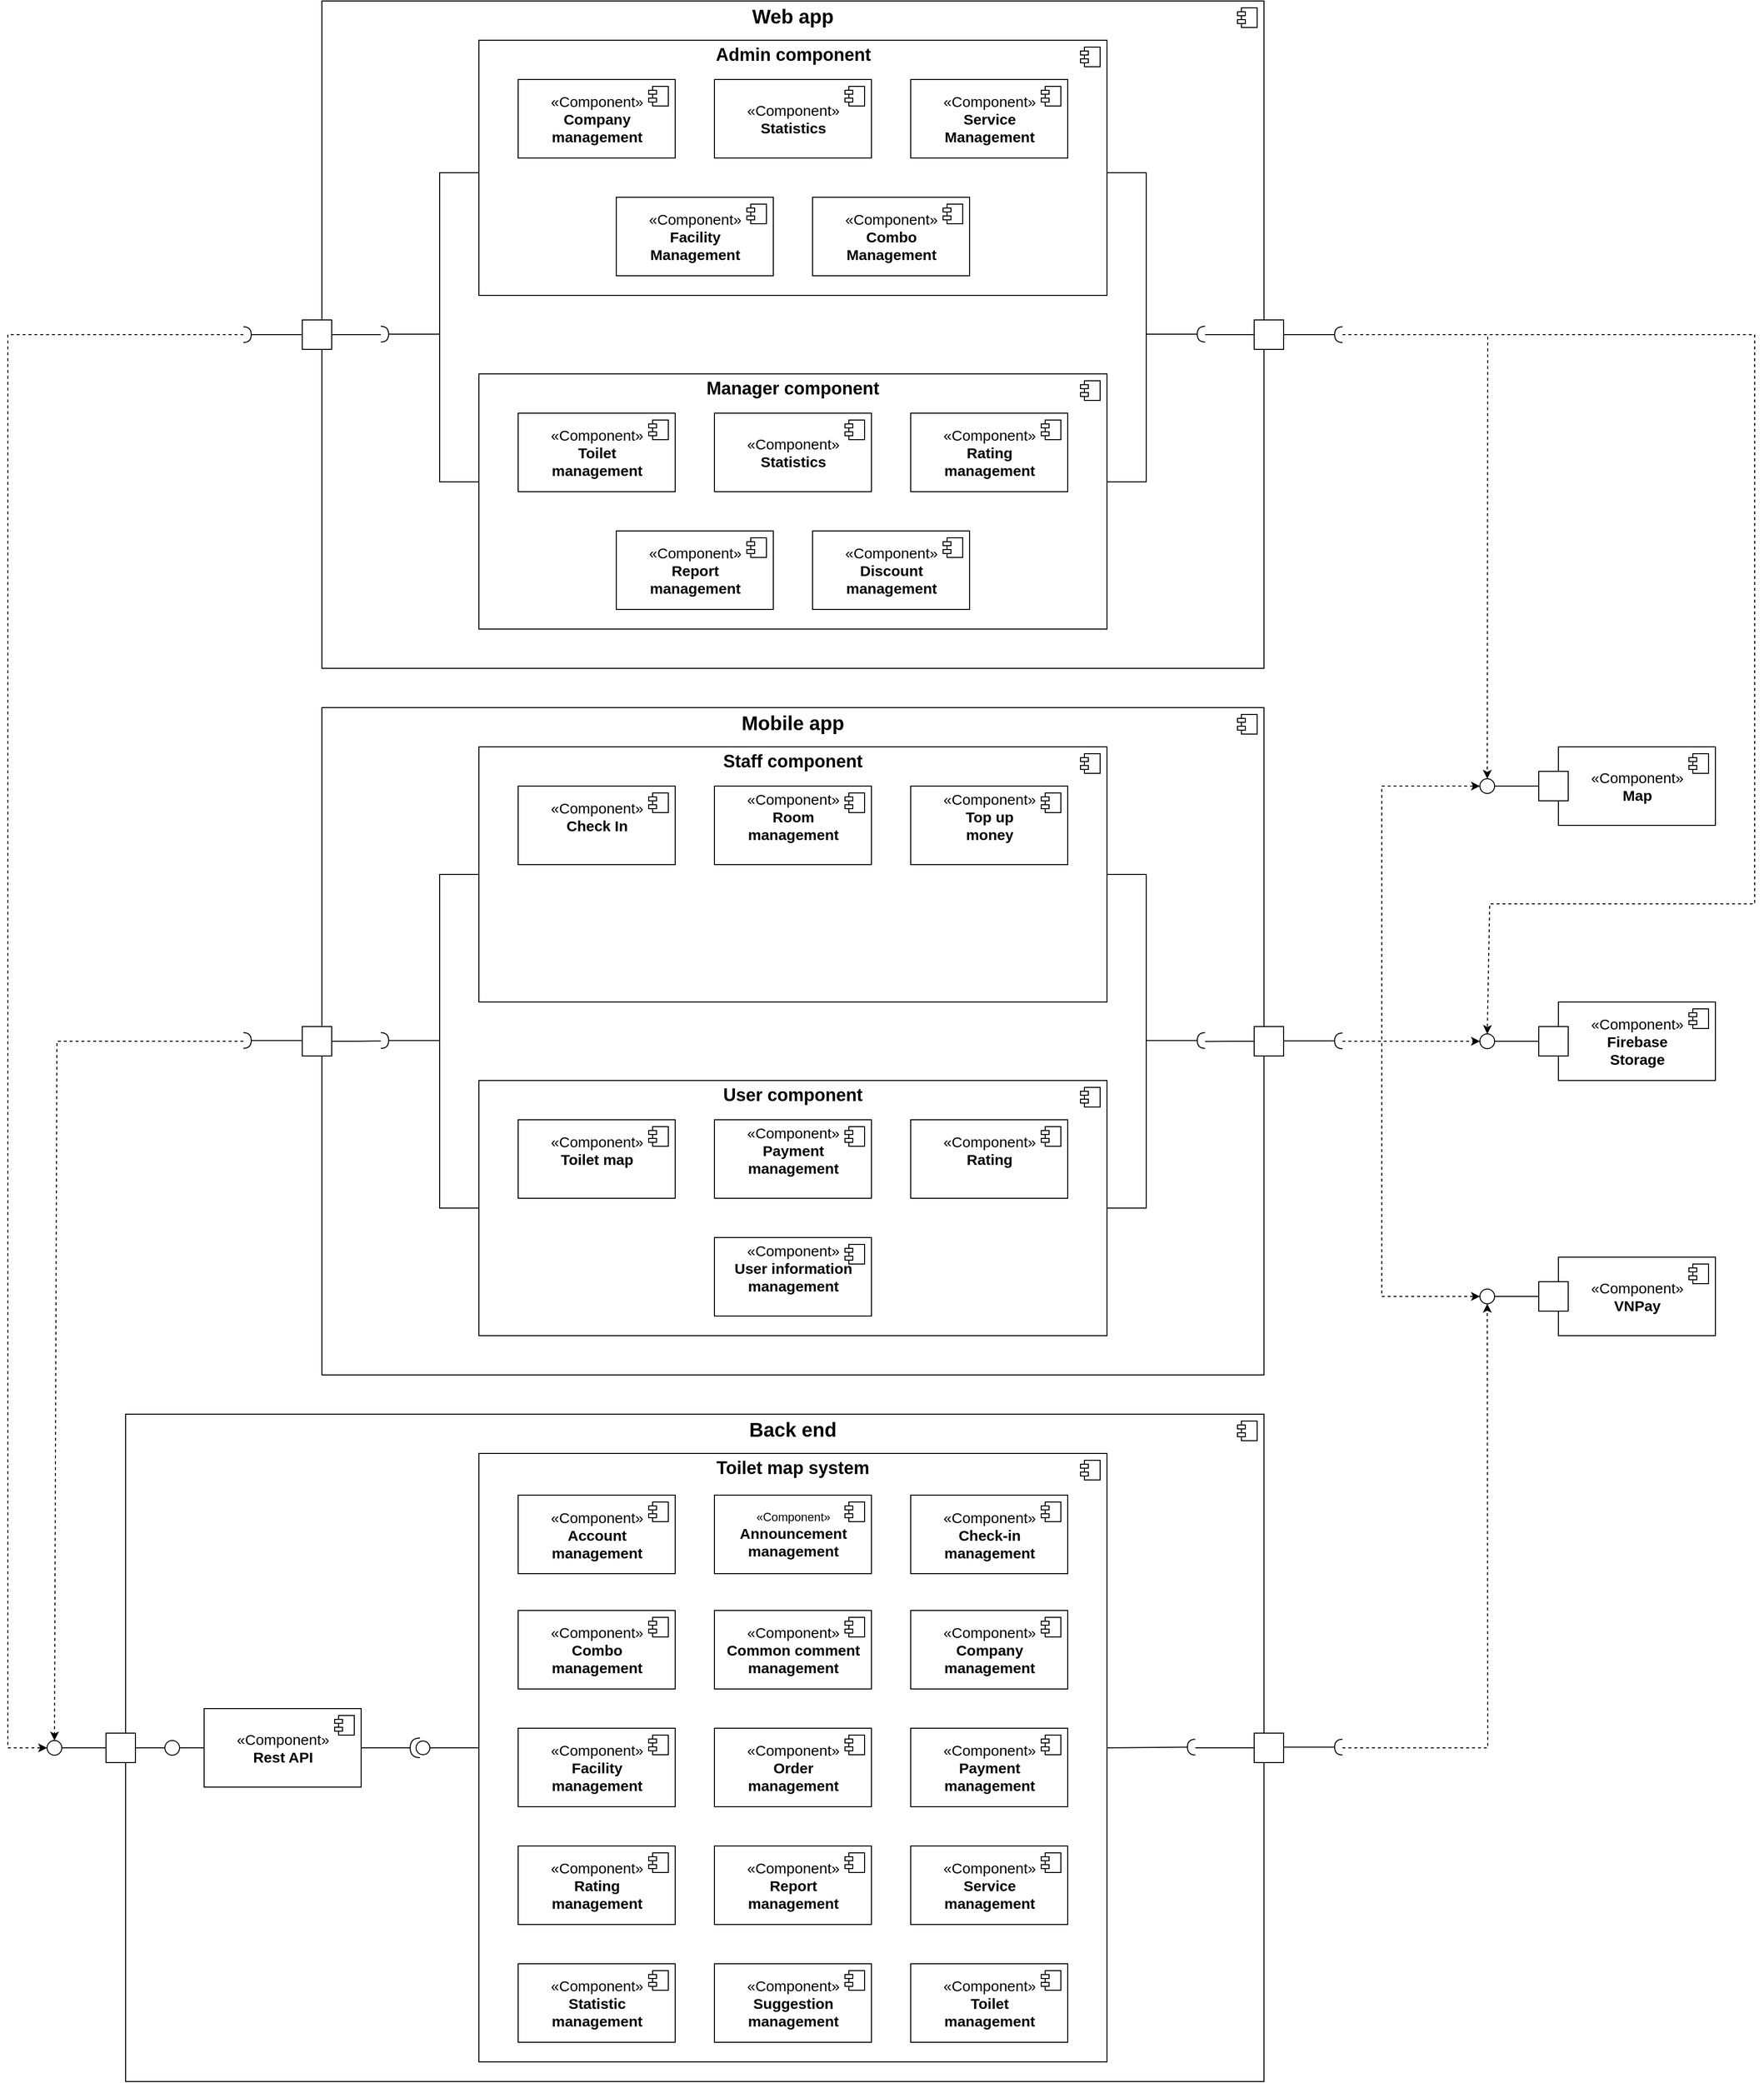 <mxfile version="21.6.5" type="device">
  <diagram id="AZjyxwG_kwplqca61gkB" name="Component Diagram">
    <mxGraphModel dx="3402" dy="2312" grid="1" gridSize="10" guides="1" tooltips="1" connect="1" arrows="1" fold="1" page="1" pageScale="1" pageWidth="850" pageHeight="1100" math="0" shadow="0">
      <root>
        <mxCell id="0" />
        <mxCell id="1" parent="0" />
        <mxCell id="CcTrdG-4JfGiADHypuNR-1" value="" style="html=1;dropTarget=0;" parent="1" vertex="1">
          <mxGeometry x="-80" y="-1040" width="960" height="680" as="geometry" />
        </mxCell>
        <mxCell id="CcTrdG-4JfGiADHypuNR-2" value="" style="shape=module;jettyWidth=8;jettyHeight=4;" parent="CcTrdG-4JfGiADHypuNR-1" vertex="1">
          <mxGeometry x="1" width="20" height="20" relative="1" as="geometry">
            <mxPoint x="-27" y="7" as="offset" />
          </mxGeometry>
        </mxCell>
        <mxCell id="CcTrdG-4JfGiADHypuNR-3" value="&lt;span style=&quot;font-size: 20px;&quot;&gt;&lt;b style=&quot;font-size: 20px;&quot;&gt;Web app&lt;/b&gt;&lt;/span&gt;" style="text;html=1;strokeColor=none;fillColor=none;align=center;verticalAlign=middle;whiteSpace=wrap;rounded=0;fontSize=20;" parent="1" vertex="1">
          <mxGeometry x="350" y="-1040" width="100" height="30" as="geometry" />
        </mxCell>
        <mxCell id="MBbmmlTJJBTb4nSS-Xg7-3" style="edgeStyle=orthogonalEdgeStyle;rounded=0;orthogonalLoop=1;jettySize=auto;html=1;exitX=0;exitY=0.5;exitDx=0;exitDy=0;entryX=0;entryY=0.5;entryDx=0;entryDy=0;fontSize=18;startArrow=none;startFill=0;endArrow=none;endFill=0;" parent="1" source="osCTKL5XU9UTzpctiuC5-1" target="T7z6zlo94xEOXS1qLrYT-13" edge="1">
          <mxGeometry relative="1" as="geometry">
            <Array as="points">
              <mxPoint x="40" y="-865" />
              <mxPoint x="40" y="-550" />
            </Array>
          </mxGeometry>
        </mxCell>
        <mxCell id="MBbmmlTJJBTb4nSS-Xg7-4" style="edgeStyle=orthogonalEdgeStyle;rounded=0;orthogonalLoop=1;jettySize=auto;html=1;exitX=1;exitY=0.5;exitDx=0;exitDy=0;entryX=1;entryY=0.5;entryDx=0;entryDy=0;fontSize=18;endArrow=none;endFill=0;" parent="1" source="osCTKL5XU9UTzpctiuC5-1" target="T7z6zlo94xEOXS1qLrYT-13" edge="1">
          <mxGeometry relative="1" as="geometry">
            <Array as="points">
              <mxPoint x="760" y="-865" />
              <mxPoint x="760" y="-550" />
            </Array>
          </mxGeometry>
        </mxCell>
        <mxCell id="osCTKL5XU9UTzpctiuC5-1" value="" style="html=1;dropTarget=0;" parent="1" vertex="1">
          <mxGeometry x="80" y="-1000" width="640" height="260" as="geometry" />
        </mxCell>
        <mxCell id="osCTKL5XU9UTzpctiuC5-2" value="" style="shape=module;jettyWidth=8;jettyHeight=4;" parent="osCTKL5XU9UTzpctiuC5-1" vertex="1">
          <mxGeometry x="1" width="20" height="20" relative="1" as="geometry">
            <mxPoint x="-27" y="7" as="offset" />
          </mxGeometry>
        </mxCell>
        <mxCell id="yjf06xJifqNmOCzezzA9-2" value="&lt;font style=&quot;font-size: 18px;&quot;&gt;Admin component&lt;/font&gt;" style="text;html=1;strokeColor=none;fillColor=none;align=center;verticalAlign=middle;whiteSpace=wrap;rounded=0;fontSize=18;fontStyle=1" parent="1" vertex="1">
          <mxGeometry x="312.5" y="-1000" width="175" height="30" as="geometry" />
        </mxCell>
        <mxCell id="T7z6zlo94xEOXS1qLrYT-1" value="&lt;font style=&quot;font-size: 15px;&quot;&gt;«Component»&lt;br&gt;&lt;b&gt;Company&lt;br&gt;management&lt;/b&gt;&lt;br&gt;&lt;/font&gt;" style="html=1;dropTarget=0;" parent="1" vertex="1">
          <mxGeometry x="120" y="-960" width="160" height="80" as="geometry" />
        </mxCell>
        <mxCell id="T7z6zlo94xEOXS1qLrYT-2" value="" style="shape=module;jettyWidth=8;jettyHeight=4;" parent="T7z6zlo94xEOXS1qLrYT-1" vertex="1">
          <mxGeometry x="1" width="20" height="20" relative="1" as="geometry">
            <mxPoint x="-27" y="7" as="offset" />
          </mxGeometry>
        </mxCell>
        <mxCell id="T7z6zlo94xEOXS1qLrYT-3" value="&lt;font style=&quot;font-size: 15px;&quot;&gt;«Component»&lt;br&gt;&lt;b&gt;Statistics&lt;/b&gt;&lt;/font&gt;" style="html=1;dropTarget=0;" parent="1" vertex="1">
          <mxGeometry x="320" y="-960" width="160" height="80" as="geometry" />
        </mxCell>
        <mxCell id="T7z6zlo94xEOXS1qLrYT-4" value="" style="shape=module;jettyWidth=8;jettyHeight=4;" parent="T7z6zlo94xEOXS1qLrYT-3" vertex="1">
          <mxGeometry x="1" width="20" height="20" relative="1" as="geometry">
            <mxPoint x="-27" y="7" as="offset" />
          </mxGeometry>
        </mxCell>
        <mxCell id="T7z6zlo94xEOXS1qLrYT-7" value="&lt;font style=&quot;font-size: 15px;&quot;&gt;«Component»&lt;br&gt;&lt;b&gt;Service&lt;br&gt;Management&lt;br&gt;&lt;/b&gt;&lt;/font&gt;" style="html=1;dropTarget=0;" parent="1" vertex="1">
          <mxGeometry x="520" y="-960" width="160" height="80" as="geometry" />
        </mxCell>
        <mxCell id="T7z6zlo94xEOXS1qLrYT-8" value="" style="shape=module;jettyWidth=8;jettyHeight=4;" parent="T7z6zlo94xEOXS1qLrYT-7" vertex="1">
          <mxGeometry x="1" width="20" height="20" relative="1" as="geometry">
            <mxPoint x="-27" y="7" as="offset" />
          </mxGeometry>
        </mxCell>
        <mxCell id="T7z6zlo94xEOXS1qLrYT-9" value="&lt;font style=&quot;font-size: 15px;&quot;&gt;«Component»&lt;br&gt;&lt;b&gt;Facility&lt;br&gt;Management&lt;/b&gt;&lt;br&gt;&lt;/font&gt;" style="html=1;dropTarget=0;" parent="1" vertex="1">
          <mxGeometry x="220" y="-840" width="160" height="80" as="geometry" />
        </mxCell>
        <mxCell id="T7z6zlo94xEOXS1qLrYT-10" value="" style="shape=module;jettyWidth=8;jettyHeight=4;" parent="T7z6zlo94xEOXS1qLrYT-9" vertex="1">
          <mxGeometry x="1" width="20" height="20" relative="1" as="geometry">
            <mxPoint x="-27" y="7" as="offset" />
          </mxGeometry>
        </mxCell>
        <mxCell id="T7z6zlo94xEOXS1qLrYT-11" value="&lt;font style=&quot;font-size: 15px;&quot;&gt;«Component»&lt;br&gt;&lt;b&gt;Combo&lt;br&gt;Management&lt;/b&gt;&lt;br&gt;&lt;/font&gt;" style="html=1;dropTarget=0;" parent="1" vertex="1">
          <mxGeometry x="420" y="-840" width="160" height="80" as="geometry" />
        </mxCell>
        <mxCell id="T7z6zlo94xEOXS1qLrYT-12" value="" style="shape=module;jettyWidth=8;jettyHeight=4;" parent="T7z6zlo94xEOXS1qLrYT-11" vertex="1">
          <mxGeometry x="1" width="20" height="20" relative="1" as="geometry">
            <mxPoint x="-27" y="7" as="offset" />
          </mxGeometry>
        </mxCell>
        <mxCell id="T7z6zlo94xEOXS1qLrYT-13" value="" style="html=1;dropTarget=0;" parent="1" vertex="1">
          <mxGeometry x="80" y="-660" width="640" height="260" as="geometry" />
        </mxCell>
        <mxCell id="T7z6zlo94xEOXS1qLrYT-14" value="" style="shape=module;jettyWidth=8;jettyHeight=4;" parent="T7z6zlo94xEOXS1qLrYT-13" vertex="1">
          <mxGeometry x="1" width="20" height="20" relative="1" as="geometry">
            <mxPoint x="-27" y="7" as="offset" />
          </mxGeometry>
        </mxCell>
        <mxCell id="T7z6zlo94xEOXS1qLrYT-15" value="&lt;font style=&quot;font-size: 18px;&quot;&gt;Manager component&lt;/font&gt;" style="text;html=1;strokeColor=none;fillColor=none;align=center;verticalAlign=middle;whiteSpace=wrap;rounded=0;fontSize=18;fontStyle=1" parent="1" vertex="1">
          <mxGeometry x="306.25" y="-660" width="187.5" height="30" as="geometry" />
        </mxCell>
        <mxCell id="T7z6zlo94xEOXS1qLrYT-16" value="&lt;font style=&quot;font-size: 15px;&quot;&gt;«Component»&lt;br&gt;&lt;b&gt;Toilet&lt;br&gt;management&lt;/b&gt;&lt;br&gt;&lt;/font&gt;" style="html=1;dropTarget=0;" parent="1" vertex="1">
          <mxGeometry x="120" y="-620" width="160" height="80" as="geometry" />
        </mxCell>
        <mxCell id="T7z6zlo94xEOXS1qLrYT-17" value="" style="shape=module;jettyWidth=8;jettyHeight=4;" parent="T7z6zlo94xEOXS1qLrYT-16" vertex="1">
          <mxGeometry x="1" width="20" height="20" relative="1" as="geometry">
            <mxPoint x="-27" y="7" as="offset" />
          </mxGeometry>
        </mxCell>
        <mxCell id="T7z6zlo94xEOXS1qLrYT-18" value="&lt;font style=&quot;font-size: 15px;&quot;&gt;«Component»&lt;br&gt;&lt;b&gt;Statistics&lt;/b&gt;&lt;/font&gt;" style="html=1;dropTarget=0;" parent="1" vertex="1">
          <mxGeometry x="320" y="-620" width="160" height="80" as="geometry" />
        </mxCell>
        <mxCell id="T7z6zlo94xEOXS1qLrYT-19" value="" style="shape=module;jettyWidth=8;jettyHeight=4;" parent="T7z6zlo94xEOXS1qLrYT-18" vertex="1">
          <mxGeometry x="1" width="20" height="20" relative="1" as="geometry">
            <mxPoint x="-27" y="7" as="offset" />
          </mxGeometry>
        </mxCell>
        <mxCell id="QUqnZ7TSuKbVGOo-wC2X-1" value="&lt;font style=&quot;font-size: 15px;&quot;&gt;«Component»&lt;br&gt;&lt;b&gt;Rating&lt;br&gt;management&lt;/b&gt;&lt;br&gt;&lt;/font&gt;" style="html=1;dropTarget=0;" parent="1" vertex="1">
          <mxGeometry x="520" y="-620" width="160" height="80" as="geometry" />
        </mxCell>
        <mxCell id="QUqnZ7TSuKbVGOo-wC2X-2" value="" style="shape=module;jettyWidth=8;jettyHeight=4;" parent="QUqnZ7TSuKbVGOo-wC2X-1" vertex="1">
          <mxGeometry x="1" width="20" height="20" relative="1" as="geometry">
            <mxPoint x="-27" y="7" as="offset" />
          </mxGeometry>
        </mxCell>
        <mxCell id="QUqnZ7TSuKbVGOo-wC2X-3" value="&lt;font style=&quot;font-size: 15px;&quot;&gt;«Component»&lt;br&gt;&lt;b&gt;Report&lt;br&gt;management&lt;/b&gt;&lt;br&gt;&lt;/font&gt;" style="html=1;dropTarget=0;" parent="1" vertex="1">
          <mxGeometry x="220" y="-500" width="160" height="80" as="geometry" />
        </mxCell>
        <mxCell id="QUqnZ7TSuKbVGOo-wC2X-4" value="" style="shape=module;jettyWidth=8;jettyHeight=4;" parent="QUqnZ7TSuKbVGOo-wC2X-3" vertex="1">
          <mxGeometry x="1" width="20" height="20" relative="1" as="geometry">
            <mxPoint x="-27" y="7" as="offset" />
          </mxGeometry>
        </mxCell>
        <mxCell id="QUqnZ7TSuKbVGOo-wC2X-5" value="&lt;font style=&quot;font-size: 15px;&quot;&gt;«Component»&lt;br&gt;&lt;b&gt;Discount&lt;br&gt;management&lt;/b&gt;&lt;br&gt;&lt;/font&gt;" style="html=1;dropTarget=0;" parent="1" vertex="1">
          <mxGeometry x="420" y="-500" width="160" height="80" as="geometry" />
        </mxCell>
        <mxCell id="QUqnZ7TSuKbVGOo-wC2X-6" value="" style="shape=module;jettyWidth=8;jettyHeight=4;" parent="QUqnZ7TSuKbVGOo-wC2X-5" vertex="1">
          <mxGeometry x="1" width="20" height="20" relative="1" as="geometry">
            <mxPoint x="-27" y="7" as="offset" />
          </mxGeometry>
        </mxCell>
        <mxCell id="MBbmmlTJJBTb4nSS-Xg7-9" style="edgeStyle=orthogonalEdgeStyle;rounded=0;orthogonalLoop=1;jettySize=auto;html=1;exitX=1;exitY=0.5;exitDx=0;exitDy=0;fontSize=18;startArrow=none;startFill=0;endArrow=none;endFill=0;" parent="1" source="GiJV-37dXRuQJ6RmWq_a-1" edge="1">
          <mxGeometry relative="1" as="geometry">
            <mxPoint x="-20" y="-700" as="targetPoint" />
          </mxGeometry>
        </mxCell>
        <mxCell id="GiJV-37dXRuQJ6RmWq_a-1" value="" style="html=1;rounded=0;fontSize=15;" parent="1" vertex="1">
          <mxGeometry x="-100" y="-715" width="30" height="30" as="geometry" />
        </mxCell>
        <mxCell id="MBbmmlTJJBTb4nSS-Xg7-10" style="edgeStyle=orthogonalEdgeStyle;rounded=0;orthogonalLoop=1;jettySize=auto;html=1;exitX=0;exitY=0.5;exitDx=0;exitDy=0;fontSize=18;startArrow=none;startFill=0;endArrow=none;endFill=0;" parent="1" source="GiJV-37dXRuQJ6RmWq_a-2" edge="1">
          <mxGeometry relative="1" as="geometry">
            <mxPoint x="820" y="-700" as="targetPoint" />
          </mxGeometry>
        </mxCell>
        <mxCell id="GiJV-37dXRuQJ6RmWq_a-2" value="" style="html=1;rounded=0;fontSize=15;" parent="1" vertex="1">
          <mxGeometry x="870" y="-715" width="30" height="30" as="geometry" />
        </mxCell>
        <mxCell id="MBbmmlTJJBTb4nSS-Xg7-1" value="" style="rounded=0;orthogonalLoop=1;jettySize=auto;html=1;endArrow=halfCircle;endFill=0;endSize=6;strokeWidth=1;sketch=0;fontSize=32;exitX=0;exitY=0.5;exitDx=0;exitDy=0;" parent="1" source="GiJV-37dXRuQJ6RmWq_a-1" edge="1">
          <mxGeometry relative="1" as="geometry">
            <mxPoint x="620" y="-200" as="sourcePoint" />
            <mxPoint x="-160" y="-700" as="targetPoint" />
          </mxGeometry>
        </mxCell>
        <mxCell id="MBbmmlTJJBTb4nSS-Xg7-2" value="" style="rounded=0;orthogonalLoop=1;jettySize=auto;html=1;endArrow=halfCircle;endFill=0;endSize=6;strokeWidth=1;sketch=0;fontSize=32;exitX=1;exitY=0.5;exitDx=0;exitDy=0;" parent="1" source="GiJV-37dXRuQJ6RmWq_a-2" edge="1">
          <mxGeometry relative="1" as="geometry">
            <mxPoint x="-90" y="-690" as="sourcePoint" />
            <mxPoint x="960" y="-700" as="targetPoint" />
          </mxGeometry>
        </mxCell>
        <mxCell id="MBbmmlTJJBTb4nSS-Xg7-5" value="" style="rounded=0;orthogonalLoop=1;jettySize=auto;html=1;endArrow=halfCircle;endFill=0;endSize=6;strokeWidth=1;sketch=0;fontSize=32;exitX=0;exitY=0.5;exitDx=0;exitDy=0;" parent="1" edge="1">
          <mxGeometry relative="1" as="geometry">
            <mxPoint x="40" y="-700.5" as="sourcePoint" />
            <mxPoint x="-20" y="-700.5" as="targetPoint" />
          </mxGeometry>
        </mxCell>
        <mxCell id="MBbmmlTJJBTb4nSS-Xg7-8" value="" style="rounded=0;orthogonalLoop=1;jettySize=auto;html=1;endArrow=halfCircle;endFill=0;endSize=6;strokeWidth=1;sketch=0;fontSize=32;exitX=1;exitY=0.5;exitDx=0;exitDy=0;" parent="1" edge="1">
          <mxGeometry relative="1" as="geometry">
            <mxPoint x="760" y="-700.5" as="sourcePoint" />
            <mxPoint x="820" y="-700.5" as="targetPoint" />
          </mxGeometry>
        </mxCell>
        <mxCell id="MBbmmlTJJBTb4nSS-Xg7-11" value="" style="html=1;dropTarget=0;" parent="1" vertex="1">
          <mxGeometry x="-80" y="-320" width="960" height="680" as="geometry" />
        </mxCell>
        <mxCell id="MBbmmlTJJBTb4nSS-Xg7-12" value="" style="shape=module;jettyWidth=8;jettyHeight=4;" parent="MBbmmlTJJBTb4nSS-Xg7-11" vertex="1">
          <mxGeometry x="1" width="20" height="20" relative="1" as="geometry">
            <mxPoint x="-27" y="7" as="offset" />
          </mxGeometry>
        </mxCell>
        <mxCell id="MBbmmlTJJBTb4nSS-Xg7-13" value="&lt;span style=&quot;font-size: 20px;&quot;&gt;&lt;b style=&quot;font-size: 20px;&quot;&gt;Mobile app&lt;/b&gt;&lt;/span&gt;" style="text;html=1;strokeColor=none;fillColor=none;align=center;verticalAlign=middle;whiteSpace=wrap;rounded=0;fontSize=20;" parent="1" vertex="1">
          <mxGeometry x="340" y="-320" width="120" height="30" as="geometry" />
        </mxCell>
        <mxCell id="h3__e788nkDg13vkqQuJ-5" style="edgeStyle=orthogonalEdgeStyle;rounded=0;orthogonalLoop=1;jettySize=auto;html=1;exitX=1;exitY=0.5;exitDx=0;exitDy=0;entryX=1;entryY=0.5;entryDx=0;entryDy=0;endArrow=none;endFill=0;" parent="1" source="MBbmmlTJJBTb4nSS-Xg7-14" target="MBbmmlTJJBTb4nSS-Xg7-16" edge="1">
          <mxGeometry relative="1" as="geometry">
            <Array as="points">
              <mxPoint x="760" y="-150" />
              <mxPoint x="760" y="190" />
            </Array>
          </mxGeometry>
        </mxCell>
        <mxCell id="MBbmmlTJJBTb4nSS-Xg7-14" value="" style="html=1;dropTarget=0;" parent="1" vertex="1">
          <mxGeometry x="80" y="-280" width="640" height="260" as="geometry" />
        </mxCell>
        <mxCell id="MBbmmlTJJBTb4nSS-Xg7-15" value="" style="shape=module;jettyWidth=8;jettyHeight=4;" parent="MBbmmlTJJBTb4nSS-Xg7-14" vertex="1">
          <mxGeometry x="1" width="20" height="20" relative="1" as="geometry">
            <mxPoint x="-27" y="7" as="offset" />
          </mxGeometry>
        </mxCell>
        <mxCell id="h3__e788nkDg13vkqQuJ-4" style="edgeStyle=orthogonalEdgeStyle;rounded=0;orthogonalLoop=1;jettySize=auto;html=1;exitX=0;exitY=0.5;exitDx=0;exitDy=0;entryX=0;entryY=0.5;entryDx=0;entryDy=0;endArrow=none;endFill=0;" parent="1" source="MBbmmlTJJBTb4nSS-Xg7-16" target="MBbmmlTJJBTb4nSS-Xg7-14" edge="1">
          <mxGeometry relative="1" as="geometry">
            <Array as="points">
              <mxPoint x="40" y="190" />
              <mxPoint x="40" y="-150" />
            </Array>
          </mxGeometry>
        </mxCell>
        <mxCell id="MBbmmlTJJBTb4nSS-Xg7-16" value="" style="html=1;dropTarget=0;" parent="1" vertex="1">
          <mxGeometry x="80" y="60" width="640" height="260" as="geometry" />
        </mxCell>
        <mxCell id="MBbmmlTJJBTb4nSS-Xg7-17" value="" style="shape=module;jettyWidth=8;jettyHeight=4;" parent="MBbmmlTJJBTb4nSS-Xg7-16" vertex="1">
          <mxGeometry x="1" width="20" height="20" relative="1" as="geometry">
            <mxPoint x="-27" y="7" as="offset" />
          </mxGeometry>
        </mxCell>
        <mxCell id="ntE2wq7nGSefXChjCrlk-1" value="Staff component" style="text;html=1;strokeColor=none;fillColor=none;align=center;verticalAlign=middle;whiteSpace=wrap;rounded=0;fontSize=18;fontStyle=1" parent="1" vertex="1">
          <mxGeometry x="320" y="-280" width="160" height="30" as="geometry" />
        </mxCell>
        <mxCell id="ntE2wq7nGSefXChjCrlk-2" value="User component" style="text;html=1;strokeColor=none;fillColor=none;align=center;verticalAlign=middle;whiteSpace=wrap;rounded=0;fontSize=18;fontStyle=1" parent="1" vertex="1">
          <mxGeometry x="320" y="60" width="160" height="30" as="geometry" />
        </mxCell>
        <mxCell id="z-sGeoM-wKZsdRRZRJYo-1" value="" style="html=1;dropTarget=0;" parent="1" vertex="1">
          <mxGeometry x="-280" y="400" width="1160" height="680" as="geometry" />
        </mxCell>
        <mxCell id="z-sGeoM-wKZsdRRZRJYo-2" value="" style="shape=module;jettyWidth=8;jettyHeight=4;" parent="z-sGeoM-wKZsdRRZRJYo-1" vertex="1">
          <mxGeometry x="1" width="20" height="20" relative="1" as="geometry">
            <mxPoint x="-27" y="7" as="offset" />
          </mxGeometry>
        </mxCell>
        <mxCell id="z-sGeoM-wKZsdRRZRJYo-3" value="&lt;span style=&quot;font-size: 20px;&quot;&gt;&lt;b style=&quot;font-size: 20px;&quot;&gt;Back end&lt;/b&gt;&lt;/span&gt;" style="text;html=1;strokeColor=none;fillColor=none;align=center;verticalAlign=middle;whiteSpace=wrap;rounded=0;fontSize=20;" parent="1" vertex="1">
          <mxGeometry x="340" y="400" width="120" height="30" as="geometry" />
        </mxCell>
        <mxCell id="1u9MTvJ0Ko_poNh0i9rq-1" value="" style="html=1;dropTarget=0;" parent="1" vertex="1">
          <mxGeometry x="80" y="440" width="640" height="620" as="geometry" />
        </mxCell>
        <mxCell id="1u9MTvJ0Ko_poNh0i9rq-2" value="" style="shape=module;jettyWidth=8;jettyHeight=4;" parent="1u9MTvJ0Ko_poNh0i9rq-1" vertex="1">
          <mxGeometry x="1" width="20" height="20" relative="1" as="geometry">
            <mxPoint x="-27" y="7" as="offset" />
          </mxGeometry>
        </mxCell>
        <mxCell id="1u9MTvJ0Ko_poNh0i9rq-3" value="&lt;font style=&quot;font-size: 15px;&quot;&gt;«Component»&lt;br&gt;&lt;b&gt;Rest API&lt;/b&gt;&lt;br&gt;&lt;/font&gt;" style="html=1;dropTarget=0;" parent="1" vertex="1">
          <mxGeometry x="-200" y="700" width="160" height="80" as="geometry" />
        </mxCell>
        <mxCell id="1u9MTvJ0Ko_poNh0i9rq-4" value="" style="shape=module;jettyWidth=8;jettyHeight=4;" parent="1u9MTvJ0Ko_poNh0i9rq-3" vertex="1">
          <mxGeometry x="1" width="20" height="20" relative="1" as="geometry">
            <mxPoint x="-27" y="7" as="offset" />
          </mxGeometry>
        </mxCell>
        <mxCell id="6zrQr6XAce-YPHi-ruty-1" value="" style="html=1;rounded=0;fontSize=15;" parent="1" vertex="1">
          <mxGeometry x="-300" y="725" width="30" height="30" as="geometry" />
        </mxCell>
        <mxCell id="XbCFRxUoweyPZr0_sEs2-3" style="edgeStyle=orthogonalEdgeStyle;rounded=0;orthogonalLoop=1;jettySize=auto;html=1;exitX=1;exitY=0.5;exitDx=0;exitDy=0;exitPerimeter=0;entryX=1;entryY=0.5;entryDx=0;entryDy=0;fontSize=18;startArrow=none;startFill=0;endArrow=none;endFill=0;" parent="1" source="XbCFRxUoweyPZr0_sEs2-1" target="1u9MTvJ0Ko_poNh0i9rq-3" edge="1">
          <mxGeometry relative="1" as="geometry" />
        </mxCell>
        <mxCell id="9CWFRAB5erByeDMaxIip-49" style="edgeStyle=orthogonalEdgeStyle;rounded=0;orthogonalLoop=1;jettySize=auto;html=1;exitX=0;exitY=0.5;exitDx=0;exitDy=0;exitPerimeter=0;fontSize=42;startArrow=none;startFill=0;endArrow=none;endFill=0;entryX=0;entryY=0.484;entryDx=0;entryDy=0;entryPerimeter=0;" parent="1" source="XbCFRxUoweyPZr0_sEs2-1" target="1u9MTvJ0Ko_poNh0i9rq-1" edge="1">
          <mxGeometry relative="1" as="geometry">
            <mxPoint x="80" y="490" as="targetPoint" />
            <Array as="points">
              <mxPoint x="79" y="740" />
            </Array>
          </mxGeometry>
        </mxCell>
        <mxCell id="XbCFRxUoweyPZr0_sEs2-1" value="" style="shape=providedRequiredInterface;html=1;verticalLabelPosition=bottom;sketch=0;direction=west;" parent="1" vertex="1">
          <mxGeometry x="10" y="730" width="20" height="20" as="geometry" />
        </mxCell>
        <mxCell id="9CWFRAB5erByeDMaxIip-16" style="edgeStyle=orthogonalEdgeStyle;rounded=0;orthogonalLoop=1;jettySize=auto;html=1;exitX=1;exitY=0.5;exitDx=0;exitDy=0;entryX=0;entryY=0.5;entryDx=0;entryDy=0;fontSize=42;startArrow=none;startFill=0;endArrow=none;endFill=0;" parent="1" source="9CWFRAB5erByeDMaxIip-14" target="1u9MTvJ0Ko_poNh0i9rq-3" edge="1">
          <mxGeometry relative="1" as="geometry" />
        </mxCell>
        <mxCell id="9CWFRAB5erByeDMaxIip-17" style="edgeStyle=orthogonalEdgeStyle;rounded=0;orthogonalLoop=1;jettySize=auto;html=1;exitX=0;exitY=0.5;exitDx=0;exitDy=0;entryX=1;entryY=0.5;entryDx=0;entryDy=0;fontSize=42;startArrow=none;startFill=0;endArrow=none;endFill=0;" parent="1" source="9CWFRAB5erByeDMaxIip-14" target="6zrQr6XAce-YPHi-ruty-1" edge="1">
          <mxGeometry relative="1" as="geometry" />
        </mxCell>
        <mxCell id="9CWFRAB5erByeDMaxIip-14" value="" style="ellipse;strokeWidth=1;fontSize=42;" parent="1" vertex="1">
          <mxGeometry x="-240" y="732.5" width="15" height="15" as="geometry" />
        </mxCell>
        <mxCell id="9CWFRAB5erByeDMaxIip-19" style="edgeStyle=orthogonalEdgeStyle;rounded=0;orthogonalLoop=1;jettySize=auto;html=1;exitX=1;exitY=0.5;exitDx=0;exitDy=0;entryX=0;entryY=0.5;entryDx=0;entryDy=0;fontSize=42;startArrow=none;startFill=0;endArrow=none;endFill=0;" parent="1" source="9CWFRAB5erByeDMaxIip-18" target="6zrQr6XAce-YPHi-ruty-1" edge="1">
          <mxGeometry relative="1" as="geometry" />
        </mxCell>
        <mxCell id="9CWFRAB5erByeDMaxIip-18" value="" style="ellipse;strokeWidth=1;fontSize=42;" parent="1" vertex="1">
          <mxGeometry x="-360" y="732.5" width="15" height="15" as="geometry" />
        </mxCell>
        <mxCell id="9CWFRAB5erByeDMaxIip-20" value="Toilet map system" style="text;html=1;strokeColor=none;fillColor=none;align=center;verticalAlign=middle;whiteSpace=wrap;rounded=0;fontSize=18;fontStyle=1" parent="1" vertex="1">
          <mxGeometry x="320" y="440" width="160" height="30" as="geometry" />
        </mxCell>
        <mxCell id="9CWFRAB5erByeDMaxIip-23" value="&lt;font style=&quot;font-size: 15px;&quot;&gt;«Component»&lt;br&gt;&lt;b&gt;Account&lt;br&gt;management&lt;/b&gt;&lt;br&gt;&lt;/font&gt;" style="html=1;dropTarget=0;" parent="1" vertex="1">
          <mxGeometry x="120" y="482.5" width="160" height="80" as="geometry" />
        </mxCell>
        <mxCell id="9CWFRAB5erByeDMaxIip-24" value="" style="shape=module;jettyWidth=8;jettyHeight=4;" parent="9CWFRAB5erByeDMaxIip-23" vertex="1">
          <mxGeometry x="1" width="20" height="20" relative="1" as="geometry">
            <mxPoint x="-27" y="7" as="offset" />
          </mxGeometry>
        </mxCell>
        <mxCell id="9CWFRAB5erByeDMaxIip-25" value="&lt;font style=&quot;&quot;&gt;«Component»&lt;br&gt;&lt;span style=&quot;font-size: 15px;&quot;&gt;&lt;b&gt;Announcement&lt;/b&gt;&lt;/span&gt;&lt;br&gt;&lt;b style=&quot;font-size: 15px;&quot;&gt;management&lt;/b&gt;&lt;br&gt;&lt;/font&gt;" style="html=1;dropTarget=0;" parent="1" vertex="1">
          <mxGeometry x="320" y="482.5" width="160" height="80" as="geometry" />
        </mxCell>
        <mxCell id="9CWFRAB5erByeDMaxIip-26" value="" style="shape=module;jettyWidth=8;jettyHeight=4;" parent="9CWFRAB5erByeDMaxIip-25" vertex="1">
          <mxGeometry x="1" width="20" height="20" relative="1" as="geometry">
            <mxPoint x="-27" y="7" as="offset" />
          </mxGeometry>
        </mxCell>
        <mxCell id="9CWFRAB5erByeDMaxIip-27" value="" style="html=1;rounded=0;fontSize=15;" parent="1" vertex="1">
          <mxGeometry x="870" y="725" width="30" height="30" as="geometry" />
        </mxCell>
        <mxCell id="9CWFRAB5erByeDMaxIip-28" style="edgeStyle=orthogonalEdgeStyle;rounded=0;orthogonalLoop=1;jettySize=auto;html=1;exitX=0;exitY=0.5;exitDx=0;exitDy=0;fontSize=18;startArrow=none;startFill=0;endArrow=none;endFill=0;" parent="1" source="9CWFRAB5erByeDMaxIip-27" edge="1">
          <mxGeometry relative="1" as="geometry">
            <mxPoint x="810" y="740" as="targetPoint" />
            <mxPoint x="860" y="489.69" as="sourcePoint" />
          </mxGeometry>
        </mxCell>
        <mxCell id="9CWFRAB5erByeDMaxIip-29" value="" style="rounded=0;orthogonalLoop=1;jettySize=auto;html=1;endArrow=halfCircle;endFill=0;endSize=6;strokeWidth=1;sketch=0;fontSize=32;" parent="1" edge="1">
          <mxGeometry relative="1" as="geometry">
            <mxPoint x="720" y="740.04" as="sourcePoint" />
            <mxPoint x="810" y="739.23" as="targetPoint" />
          </mxGeometry>
        </mxCell>
        <mxCell id="9CWFRAB5erByeDMaxIip-30" value="" style="rounded=0;orthogonalLoop=1;jettySize=auto;html=1;endArrow=halfCircle;endFill=0;endSize=6;strokeWidth=1;sketch=0;fontSize=32;exitX=1;exitY=0.5;exitDx=0;exitDy=0;" parent="1" edge="1">
          <mxGeometry relative="1" as="geometry">
            <mxPoint x="900" y="739.23" as="sourcePoint" />
            <mxPoint x="960" y="739.23" as="targetPoint" />
          </mxGeometry>
        </mxCell>
        <mxCell id="9CWFRAB5erByeDMaxIip-31" value="&lt;font style=&quot;font-size: 15px;&quot;&gt;«Component»&lt;br&gt;&lt;b&gt;Check-in&lt;br&gt;management&lt;/b&gt;&lt;br&gt;&lt;/font&gt;" style="html=1;dropTarget=0;" parent="1" vertex="1">
          <mxGeometry x="520" y="482.5" width="160" height="80" as="geometry" />
        </mxCell>
        <mxCell id="9CWFRAB5erByeDMaxIip-32" value="" style="shape=module;jettyWidth=8;jettyHeight=4;" parent="9CWFRAB5erByeDMaxIip-31" vertex="1">
          <mxGeometry x="1" width="20" height="20" relative="1" as="geometry">
            <mxPoint x="-27" y="7" as="offset" />
          </mxGeometry>
        </mxCell>
        <mxCell id="9CWFRAB5erByeDMaxIip-33" value="&lt;font style=&quot;font-size: 15px;&quot;&gt;«Component»&lt;br&gt;&lt;b&gt;Combo&lt;br&gt;management&lt;/b&gt;&lt;br&gt;&lt;/font&gt;" style="html=1;dropTarget=0;" parent="1" vertex="1">
          <mxGeometry x="120" y="600" width="160" height="80" as="geometry" />
        </mxCell>
        <mxCell id="9CWFRAB5erByeDMaxIip-34" value="" style="shape=module;jettyWidth=8;jettyHeight=4;" parent="9CWFRAB5erByeDMaxIip-33" vertex="1">
          <mxGeometry x="1" width="20" height="20" relative="1" as="geometry">
            <mxPoint x="-27" y="7" as="offset" />
          </mxGeometry>
        </mxCell>
        <mxCell id="9CWFRAB5erByeDMaxIip-35" value="&lt;font style=&quot;font-size: 15px;&quot;&gt;«Component»&lt;br&gt;&lt;b&gt;Common comment&lt;br&gt;management&lt;/b&gt;&lt;br&gt;&lt;/font&gt;" style="html=1;dropTarget=0;" parent="1" vertex="1">
          <mxGeometry x="320" y="600" width="160" height="80" as="geometry" />
        </mxCell>
        <mxCell id="9CWFRAB5erByeDMaxIip-36" value="" style="shape=module;jettyWidth=8;jettyHeight=4;" parent="9CWFRAB5erByeDMaxIip-35" vertex="1">
          <mxGeometry x="1" width="20" height="20" relative="1" as="geometry">
            <mxPoint x="-27" y="7" as="offset" />
          </mxGeometry>
        </mxCell>
        <mxCell id="9CWFRAB5erByeDMaxIip-37" value="&lt;font style=&quot;font-size: 15px;&quot;&gt;«Component»&lt;br&gt;&lt;b&gt;Company&lt;br&gt;management&lt;/b&gt;&lt;br&gt;&lt;/font&gt;" style="html=1;dropTarget=0;" parent="1" vertex="1">
          <mxGeometry x="520" y="600" width="160" height="80" as="geometry" />
        </mxCell>
        <mxCell id="9CWFRAB5erByeDMaxIip-38" value="" style="shape=module;jettyWidth=8;jettyHeight=4;" parent="9CWFRAB5erByeDMaxIip-37" vertex="1">
          <mxGeometry x="1" width="20" height="20" relative="1" as="geometry">
            <mxPoint x="-27" y="7" as="offset" />
          </mxGeometry>
        </mxCell>
        <mxCell id="9CWFRAB5erByeDMaxIip-39" value="&lt;font style=&quot;font-size: 15px;&quot;&gt;«Component»&lt;br&gt;&lt;b&gt;Facility&lt;br&gt;management&lt;/b&gt;&lt;br&gt;&lt;/font&gt;" style="html=1;dropTarget=0;" parent="1" vertex="1">
          <mxGeometry x="120" y="720" width="160" height="80" as="geometry" />
        </mxCell>
        <mxCell id="9CWFRAB5erByeDMaxIip-40" value="" style="shape=module;jettyWidth=8;jettyHeight=4;" parent="9CWFRAB5erByeDMaxIip-39" vertex="1">
          <mxGeometry x="1" width="20" height="20" relative="1" as="geometry">
            <mxPoint x="-27" y="7" as="offset" />
          </mxGeometry>
        </mxCell>
        <mxCell id="9CWFRAB5erByeDMaxIip-41" value="&lt;font style=&quot;font-size: 15px;&quot;&gt;«Component»&lt;br&gt;&lt;b&gt;Order&lt;br&gt;management&lt;/b&gt;&lt;br&gt;&lt;/font&gt;" style="html=1;dropTarget=0;" parent="1" vertex="1">
          <mxGeometry x="320" y="720" width="160" height="80" as="geometry" />
        </mxCell>
        <mxCell id="9CWFRAB5erByeDMaxIip-42" value="" style="shape=module;jettyWidth=8;jettyHeight=4;" parent="9CWFRAB5erByeDMaxIip-41" vertex="1">
          <mxGeometry x="1" width="20" height="20" relative="1" as="geometry">
            <mxPoint x="-27" y="7" as="offset" />
          </mxGeometry>
        </mxCell>
        <mxCell id="9CWFRAB5erByeDMaxIip-43" value="&lt;font style=&quot;font-size: 15px;&quot;&gt;«Component»&lt;br&gt;&lt;b&gt;Payment&lt;br&gt;management&lt;/b&gt;&lt;br&gt;&lt;/font&gt;" style="html=1;dropTarget=0;" parent="1" vertex="1">
          <mxGeometry x="520" y="720" width="160" height="80" as="geometry" />
        </mxCell>
        <mxCell id="9CWFRAB5erByeDMaxIip-44" value="" style="shape=module;jettyWidth=8;jettyHeight=4;" parent="9CWFRAB5erByeDMaxIip-43" vertex="1">
          <mxGeometry x="1" width="20" height="20" relative="1" as="geometry">
            <mxPoint x="-27" y="7" as="offset" />
          </mxGeometry>
        </mxCell>
        <mxCell id="9CWFRAB5erByeDMaxIip-45" value="&lt;font style=&quot;font-size: 15px;&quot;&gt;«Component»&lt;br&gt;&lt;b&gt;Rating&lt;br&gt;management&lt;/b&gt;&lt;br&gt;&lt;/font&gt;" style="html=1;dropTarget=0;" parent="1" vertex="1">
          <mxGeometry x="120" y="840" width="160" height="80" as="geometry" />
        </mxCell>
        <mxCell id="9CWFRAB5erByeDMaxIip-46" value="" style="shape=module;jettyWidth=8;jettyHeight=4;" parent="9CWFRAB5erByeDMaxIip-45" vertex="1">
          <mxGeometry x="1" width="20" height="20" relative="1" as="geometry">
            <mxPoint x="-27" y="7" as="offset" />
          </mxGeometry>
        </mxCell>
        <mxCell id="9CWFRAB5erByeDMaxIip-50" value="&lt;font style=&quot;font-size: 15px;&quot;&gt;«Component»&lt;br&gt;&lt;b&gt;Report&lt;br&gt;management&lt;/b&gt;&lt;br&gt;&lt;/font&gt;" style="html=1;dropTarget=0;" parent="1" vertex="1">
          <mxGeometry x="320" y="840" width="160" height="80" as="geometry" />
        </mxCell>
        <mxCell id="9CWFRAB5erByeDMaxIip-51" value="" style="shape=module;jettyWidth=8;jettyHeight=4;" parent="9CWFRAB5erByeDMaxIip-50" vertex="1">
          <mxGeometry x="1" width="20" height="20" relative="1" as="geometry">
            <mxPoint x="-27" y="7" as="offset" />
          </mxGeometry>
        </mxCell>
        <mxCell id="9CWFRAB5erByeDMaxIip-52" value="&lt;font style=&quot;font-size: 15px;&quot;&gt;«Component»&lt;br&gt;&lt;b&gt;Service&lt;br&gt;management&lt;/b&gt;&lt;br&gt;&lt;/font&gt;" style="html=1;dropTarget=0;" parent="1" vertex="1">
          <mxGeometry x="520" y="840" width="160" height="80" as="geometry" />
        </mxCell>
        <mxCell id="9CWFRAB5erByeDMaxIip-53" value="" style="shape=module;jettyWidth=8;jettyHeight=4;" parent="9CWFRAB5erByeDMaxIip-52" vertex="1">
          <mxGeometry x="1" width="20" height="20" relative="1" as="geometry">
            <mxPoint x="-27" y="7" as="offset" />
          </mxGeometry>
        </mxCell>
        <mxCell id="9CWFRAB5erByeDMaxIip-54" value="&lt;font style=&quot;font-size: 15px;&quot;&gt;«Component»&lt;br&gt;&lt;b&gt;Statistic&lt;br&gt;management&lt;/b&gt;&lt;br&gt;&lt;/font&gt;" style="html=1;dropTarget=0;" parent="1" vertex="1">
          <mxGeometry x="120" y="960" width="160" height="80" as="geometry" />
        </mxCell>
        <mxCell id="9CWFRAB5erByeDMaxIip-55" value="" style="shape=module;jettyWidth=8;jettyHeight=4;" parent="9CWFRAB5erByeDMaxIip-54" vertex="1">
          <mxGeometry x="1" width="20" height="20" relative="1" as="geometry">
            <mxPoint x="-27" y="7" as="offset" />
          </mxGeometry>
        </mxCell>
        <mxCell id="9CWFRAB5erByeDMaxIip-56" value="&lt;font style=&quot;font-size: 15px;&quot;&gt;«Component»&lt;br&gt;&lt;b&gt;Suggestion&lt;br&gt;management&lt;/b&gt;&lt;br&gt;&lt;/font&gt;" style="html=1;dropTarget=0;" parent="1" vertex="1">
          <mxGeometry x="320" y="960" width="160" height="80" as="geometry" />
        </mxCell>
        <mxCell id="9CWFRAB5erByeDMaxIip-57" value="" style="shape=module;jettyWidth=8;jettyHeight=4;" parent="9CWFRAB5erByeDMaxIip-56" vertex="1">
          <mxGeometry x="1" width="20" height="20" relative="1" as="geometry">
            <mxPoint x="-27" y="7" as="offset" />
          </mxGeometry>
        </mxCell>
        <mxCell id="9CWFRAB5erByeDMaxIip-58" value="&lt;font style=&quot;font-size: 15px;&quot;&gt;«Component»&lt;br&gt;&lt;b&gt;Toilet&lt;br&gt;management&lt;/b&gt;&lt;br&gt;&lt;/font&gt;" style="html=1;dropTarget=0;" parent="1" vertex="1">
          <mxGeometry x="520" y="960" width="160" height="80" as="geometry" />
        </mxCell>
        <mxCell id="9CWFRAB5erByeDMaxIip-59" value="" style="shape=module;jettyWidth=8;jettyHeight=4;" parent="9CWFRAB5erByeDMaxIip-58" vertex="1">
          <mxGeometry x="1" width="20" height="20" relative="1" as="geometry">
            <mxPoint x="-27" y="7" as="offset" />
          </mxGeometry>
        </mxCell>
        <mxCell id="I5YiHHqx_IkQS-C8qlv5-1" value="&lt;font style=&quot;font-size: 15px;&quot;&gt;«Component»&lt;br&gt;&lt;b&gt;Check In&lt;br&gt;&lt;/b&gt;&lt;br&gt;&lt;/font&gt;" style="html=1;dropTarget=0;" parent="1" vertex="1">
          <mxGeometry x="120" y="-240" width="160" height="80" as="geometry" />
        </mxCell>
        <mxCell id="I5YiHHqx_IkQS-C8qlv5-2" value="" style="shape=module;jettyWidth=8;jettyHeight=4;" parent="I5YiHHqx_IkQS-C8qlv5-1" vertex="1">
          <mxGeometry x="1" width="20" height="20" relative="1" as="geometry">
            <mxPoint x="-27" y="7" as="offset" />
          </mxGeometry>
        </mxCell>
        <mxCell id="I5YiHHqx_IkQS-C8qlv5-3" value="&lt;font style=&quot;font-size: 15px;&quot;&gt;«Component»&lt;br&gt;&lt;b&gt;Room&lt;br&gt;management&lt;br&gt;&lt;/b&gt;&lt;br&gt;&lt;/font&gt;" style="html=1;dropTarget=0;" parent="1" vertex="1">
          <mxGeometry x="320" y="-240" width="160" height="80" as="geometry" />
        </mxCell>
        <mxCell id="I5YiHHqx_IkQS-C8qlv5-4" value="" style="shape=module;jettyWidth=8;jettyHeight=4;" parent="I5YiHHqx_IkQS-C8qlv5-3" vertex="1">
          <mxGeometry x="1" width="20" height="20" relative="1" as="geometry">
            <mxPoint x="-27" y="7" as="offset" />
          </mxGeometry>
        </mxCell>
        <mxCell id="I5YiHHqx_IkQS-C8qlv5-5" value="&lt;font style=&quot;font-size: 15px;&quot;&gt;«Component»&lt;br&gt;&lt;b&gt;Top up&lt;br&gt;money&lt;br&gt;&lt;/b&gt;&lt;br&gt;&lt;/font&gt;" style="html=1;dropTarget=0;" parent="1" vertex="1">
          <mxGeometry x="520" y="-240" width="160" height="80" as="geometry" />
        </mxCell>
        <mxCell id="I5YiHHqx_IkQS-C8qlv5-6" value="" style="shape=module;jettyWidth=8;jettyHeight=4;" parent="I5YiHHqx_IkQS-C8qlv5-5" vertex="1">
          <mxGeometry x="1" width="20" height="20" relative="1" as="geometry">
            <mxPoint x="-27" y="7" as="offset" />
          </mxGeometry>
        </mxCell>
        <mxCell id="I5YiHHqx_IkQS-C8qlv5-7" value="&lt;font style=&quot;font-size: 15px;&quot;&gt;«Component»&lt;br&gt;&lt;b&gt;Toilet map&lt;br&gt;&lt;/b&gt;&lt;br&gt;&lt;/font&gt;" style="html=1;dropTarget=0;" parent="1" vertex="1">
          <mxGeometry x="120" y="100" width="160" height="80" as="geometry" />
        </mxCell>
        <mxCell id="I5YiHHqx_IkQS-C8qlv5-8" value="" style="shape=module;jettyWidth=8;jettyHeight=4;" parent="I5YiHHqx_IkQS-C8qlv5-7" vertex="1">
          <mxGeometry x="1" width="20" height="20" relative="1" as="geometry">
            <mxPoint x="-27" y="7" as="offset" />
          </mxGeometry>
        </mxCell>
        <mxCell id="I5YiHHqx_IkQS-C8qlv5-9" value="&lt;font style=&quot;font-size: 15px;&quot;&gt;«Component»&lt;br&gt;&lt;b&gt;Payment&lt;br&gt;management&lt;br&gt;&lt;/b&gt;&lt;br&gt;&lt;/font&gt;" style="html=1;dropTarget=0;" parent="1" vertex="1">
          <mxGeometry x="320" y="100" width="160" height="80" as="geometry" />
        </mxCell>
        <mxCell id="I5YiHHqx_IkQS-C8qlv5-10" value="" style="shape=module;jettyWidth=8;jettyHeight=4;" parent="I5YiHHqx_IkQS-C8qlv5-9" vertex="1">
          <mxGeometry x="1" width="20" height="20" relative="1" as="geometry">
            <mxPoint x="-27" y="7" as="offset" />
          </mxGeometry>
        </mxCell>
        <mxCell id="I5YiHHqx_IkQS-C8qlv5-11" value="&lt;font style=&quot;font-size: 15px;&quot;&gt;«Component»&lt;br&gt;&lt;b&gt;Rating&lt;br&gt;&lt;/b&gt;&lt;br&gt;&lt;/font&gt;" style="html=1;dropTarget=0;" parent="1" vertex="1">
          <mxGeometry x="520" y="100" width="160" height="80" as="geometry" />
        </mxCell>
        <mxCell id="I5YiHHqx_IkQS-C8qlv5-12" value="" style="shape=module;jettyWidth=8;jettyHeight=4;" parent="I5YiHHqx_IkQS-C8qlv5-11" vertex="1">
          <mxGeometry x="1" width="20" height="20" relative="1" as="geometry">
            <mxPoint x="-27" y="7" as="offset" />
          </mxGeometry>
        </mxCell>
        <mxCell id="I5YiHHqx_IkQS-C8qlv5-13" value="&lt;font style=&quot;font-size: 15px;&quot;&gt;«Component»&lt;br&gt;&lt;b&gt;User information&lt;br&gt;management&lt;br&gt;&lt;/b&gt;&lt;br&gt;&lt;/font&gt;" style="html=1;dropTarget=0;" parent="1" vertex="1">
          <mxGeometry x="320" y="220" width="160" height="80" as="geometry" />
        </mxCell>
        <mxCell id="I5YiHHqx_IkQS-C8qlv5-14" value="" style="shape=module;jettyWidth=8;jettyHeight=4;" parent="I5YiHHqx_IkQS-C8qlv5-13" vertex="1">
          <mxGeometry x="1" width="20" height="20" relative="1" as="geometry">
            <mxPoint x="-27" y="7" as="offset" />
          </mxGeometry>
        </mxCell>
        <mxCell id="h3__e788nkDg13vkqQuJ-8" style="edgeStyle=orthogonalEdgeStyle;rounded=0;orthogonalLoop=1;jettySize=auto;html=1;exitX=1;exitY=0.5;exitDx=0;exitDy=0;endArrow=none;endFill=0;" parent="1" source="h3__e788nkDg13vkqQuJ-1" edge="1">
          <mxGeometry relative="1" as="geometry">
            <mxPoint x="-20" y="19.714" as="targetPoint" />
          </mxGeometry>
        </mxCell>
        <mxCell id="h3__e788nkDg13vkqQuJ-1" value="" style="html=1;rounded=0;fontSize=15;" parent="1" vertex="1">
          <mxGeometry x="-100" y="5" width="30" height="30" as="geometry" />
        </mxCell>
        <mxCell id="h3__e788nkDg13vkqQuJ-9" style="edgeStyle=orthogonalEdgeStyle;rounded=0;orthogonalLoop=1;jettySize=auto;html=1;exitX=0;exitY=0.5;exitDx=0;exitDy=0;endArrow=none;endFill=0;" parent="1" source="h3__e788nkDg13vkqQuJ-2" edge="1">
          <mxGeometry relative="1" as="geometry">
            <mxPoint x="820" y="20.286" as="targetPoint" />
          </mxGeometry>
        </mxCell>
        <mxCell id="h3__e788nkDg13vkqQuJ-2" value="" style="html=1;rounded=0;fontSize=15;" parent="1" vertex="1">
          <mxGeometry x="870" y="5" width="30" height="30" as="geometry" />
        </mxCell>
        <mxCell id="h3__e788nkDg13vkqQuJ-3" value="" style="rounded=0;orthogonalLoop=1;jettySize=auto;html=1;endArrow=halfCircle;endFill=0;endSize=6;strokeWidth=1;sketch=0;fontSize=32;exitX=0;exitY=0.5;exitDx=0;exitDy=0;" parent="1" edge="1">
          <mxGeometry relative="1" as="geometry">
            <mxPoint x="-100" y="19.29" as="sourcePoint" />
            <mxPoint x="-160" y="19.29" as="targetPoint" />
          </mxGeometry>
        </mxCell>
        <mxCell id="h3__e788nkDg13vkqQuJ-6" value="" style="rounded=0;orthogonalLoop=1;jettySize=auto;html=1;endArrow=halfCircle;endFill=0;endSize=6;strokeWidth=1;sketch=0;fontSize=32;exitX=0;exitY=0.5;exitDx=0;exitDy=0;" parent="1" edge="1">
          <mxGeometry relative="1" as="geometry">
            <mxPoint x="40" y="19.29" as="sourcePoint" />
            <mxPoint x="-20" y="19.29" as="targetPoint" />
          </mxGeometry>
        </mxCell>
        <mxCell id="h3__e788nkDg13vkqQuJ-7" value="" style="rounded=0;orthogonalLoop=1;jettySize=auto;html=1;endArrow=halfCircle;endFill=0;endSize=6;strokeWidth=1;sketch=0;fontSize=32;exitX=1;exitY=0.5;exitDx=0;exitDy=0;" parent="1" edge="1">
          <mxGeometry relative="1" as="geometry">
            <mxPoint x="760" y="19.29" as="sourcePoint" />
            <mxPoint x="820" y="19.29" as="targetPoint" />
          </mxGeometry>
        </mxCell>
        <mxCell id="h3__e788nkDg13vkqQuJ-10" value="" style="rounded=0;orthogonalLoop=1;jettySize=auto;html=1;endArrow=halfCircle;endFill=0;endSize=6;strokeWidth=1;sketch=0;fontSize=32;exitX=1;exitY=0.5;exitDx=0;exitDy=0;" parent="1" edge="1">
          <mxGeometry relative="1" as="geometry">
            <mxPoint x="900" y="19.67" as="sourcePoint" />
            <mxPoint x="960" y="19.67" as="targetPoint" />
          </mxGeometry>
        </mxCell>
        <mxCell id="I99NZBzeqf2h4vsOgIlG-1" value="&lt;font style=&quot;font-size: 15px;&quot;&gt;«Component»&lt;br&gt;&lt;b&gt;Firebase&lt;br&gt;Storage&lt;br&gt;&lt;/b&gt;&lt;/font&gt;" style="html=1;dropTarget=0;" parent="1" vertex="1">
          <mxGeometry x="1180" y="-20" width="160" height="80" as="geometry" />
        </mxCell>
        <mxCell id="I99NZBzeqf2h4vsOgIlG-2" value="" style="shape=module;jettyWidth=8;jettyHeight=4;" parent="I99NZBzeqf2h4vsOgIlG-1" vertex="1">
          <mxGeometry x="1" width="20" height="20" relative="1" as="geometry">
            <mxPoint x="-27" y="7" as="offset" />
          </mxGeometry>
        </mxCell>
        <mxCell id="I99NZBzeqf2h4vsOgIlG-3" value="&lt;font style=&quot;font-size: 15px;&quot;&gt;«Component»&lt;br&gt;&lt;b&gt;Map&lt;/b&gt;&lt;/font&gt;" style="html=1;dropTarget=0;" parent="1" vertex="1">
          <mxGeometry x="1180" y="-280" width="160" height="80" as="geometry" />
        </mxCell>
        <mxCell id="I99NZBzeqf2h4vsOgIlG-4" value="" style="shape=module;jettyWidth=8;jettyHeight=4;" parent="I99NZBzeqf2h4vsOgIlG-3" vertex="1">
          <mxGeometry x="1" width="20" height="20" relative="1" as="geometry">
            <mxPoint x="-27" y="7" as="offset" />
          </mxGeometry>
        </mxCell>
        <mxCell id="I99NZBzeqf2h4vsOgIlG-5" value="&lt;font style=&quot;font-size: 15px;&quot;&gt;«Component»&lt;br&gt;&lt;b&gt;VNPay&lt;/b&gt;&lt;/font&gt;" style="html=1;dropTarget=0;" parent="1" vertex="1">
          <mxGeometry x="1180" y="240" width="160" height="80" as="geometry" />
        </mxCell>
        <mxCell id="I99NZBzeqf2h4vsOgIlG-6" value="" style="shape=module;jettyWidth=8;jettyHeight=4;" parent="I99NZBzeqf2h4vsOgIlG-5" vertex="1">
          <mxGeometry x="1" width="20" height="20" relative="1" as="geometry">
            <mxPoint x="-27" y="7" as="offset" />
          </mxGeometry>
        </mxCell>
        <mxCell id="I99NZBzeqf2h4vsOgIlG-7" value="" style="endArrow=classic;html=1;rounded=0;entryX=0;entryY=0.5;entryDx=0;entryDy=0;dashed=1;" parent="1" target="9CWFRAB5erByeDMaxIip-18" edge="1">
          <mxGeometry width="50" height="50" relative="1" as="geometry">
            <mxPoint x="-160" y="-700" as="sourcePoint" />
            <mxPoint x="520" y="-250" as="targetPoint" />
            <Array as="points">
              <mxPoint x="-400" y="-700" />
              <mxPoint x="-400" y="740" />
            </Array>
          </mxGeometry>
        </mxCell>
        <mxCell id="I99NZBzeqf2h4vsOgIlG-8" value="" style="endArrow=classic;html=1;rounded=0;dashed=1;entryX=0.5;entryY=0;entryDx=0;entryDy=0;" parent="1" target="9CWFRAB5erByeDMaxIip-18" edge="1">
          <mxGeometry width="50" height="50" relative="1" as="geometry">
            <mxPoint x="-160" y="20" as="sourcePoint" />
            <mxPoint x="50" y="250" as="targetPoint" />
            <Array as="points">
              <mxPoint x="-350" y="20" />
            </Array>
          </mxGeometry>
        </mxCell>
        <mxCell id="CzIH7Nw2Ja-6l5d1Pgg--1" value="" style="html=1;rounded=0;fontSize=15;" parent="1" vertex="1">
          <mxGeometry x="1160" y="5" width="30" height="30" as="geometry" />
        </mxCell>
        <mxCell id="CzIH7Nw2Ja-6l5d1Pgg--2" value="" style="html=1;rounded=0;fontSize=15;" parent="1" vertex="1">
          <mxGeometry x="1160" y="265" width="30" height="30" as="geometry" />
        </mxCell>
        <mxCell id="CzIH7Nw2Ja-6l5d1Pgg--3" value="" style="html=1;rounded=0;fontSize=15;" parent="1" vertex="1">
          <mxGeometry x="1160" y="-255" width="30" height="30" as="geometry" />
        </mxCell>
        <mxCell id="CzIH7Nw2Ja-6l5d1Pgg--4" style="edgeStyle=orthogonalEdgeStyle;rounded=0;orthogonalLoop=1;jettySize=auto;html=1;exitX=1;exitY=0.5;exitDx=0;exitDy=0;entryX=0;entryY=0.5;entryDx=0;entryDy=0;fontSize=42;startArrow=none;startFill=0;endArrow=none;endFill=0;" parent="1" source="CzIH7Nw2Ja-6l5d1Pgg--5" edge="1">
          <mxGeometry relative="1" as="geometry">
            <mxPoint x="1160" y="280" as="targetPoint" />
          </mxGeometry>
        </mxCell>
        <mxCell id="CzIH7Nw2Ja-6l5d1Pgg--5" value="" style="ellipse;strokeWidth=1;fontSize=42;" parent="1" vertex="1">
          <mxGeometry x="1100" y="272.5" width="15" height="15" as="geometry" />
        </mxCell>
        <mxCell id="CzIH7Nw2Ja-6l5d1Pgg--6" style="edgeStyle=orthogonalEdgeStyle;rounded=0;orthogonalLoop=1;jettySize=auto;html=1;exitX=1;exitY=0.5;exitDx=0;exitDy=0;entryX=0;entryY=0.5;entryDx=0;entryDy=0;fontSize=42;startArrow=none;startFill=0;endArrow=none;endFill=0;" parent="1" source="CzIH7Nw2Ja-6l5d1Pgg--7" edge="1">
          <mxGeometry relative="1" as="geometry">
            <mxPoint x="1160.0" y="20.0" as="targetPoint" />
          </mxGeometry>
        </mxCell>
        <mxCell id="CzIH7Nw2Ja-6l5d1Pgg--7" value="" style="ellipse;strokeWidth=1;fontSize=42;" parent="1" vertex="1">
          <mxGeometry x="1100" y="12.5" width="15" height="15" as="geometry" />
        </mxCell>
        <mxCell id="CzIH7Nw2Ja-6l5d1Pgg--8" style="edgeStyle=orthogonalEdgeStyle;rounded=0;orthogonalLoop=1;jettySize=auto;html=1;exitX=1;exitY=0.5;exitDx=0;exitDy=0;entryX=0;entryY=0.5;entryDx=0;entryDy=0;fontSize=42;startArrow=none;startFill=0;endArrow=none;endFill=0;" parent="1" source="CzIH7Nw2Ja-6l5d1Pgg--9" edge="1">
          <mxGeometry relative="1" as="geometry">
            <mxPoint x="1160.0" y="-240.0" as="targetPoint" />
          </mxGeometry>
        </mxCell>
        <mxCell id="CzIH7Nw2Ja-6l5d1Pgg--9" value="" style="ellipse;strokeWidth=1;fontSize=42;" parent="1" vertex="1">
          <mxGeometry x="1100" y="-247.5" width="15" height="15" as="geometry" />
        </mxCell>
        <mxCell id="CzIH7Nw2Ja-6l5d1Pgg--10" value="" style="endArrow=classic;html=1;rounded=0;dashed=1;entryX=0;entryY=0.5;entryDx=0;entryDy=0;" parent="1" target="CzIH7Nw2Ja-6l5d1Pgg--9" edge="1">
          <mxGeometry width="50" height="50" relative="1" as="geometry">
            <mxPoint x="960" y="20" as="sourcePoint" />
            <mxPoint x="540" y="30" as="targetPoint" />
            <Array as="points">
              <mxPoint x="1000" y="20" />
              <mxPoint x="1000" y="-240" />
            </Array>
          </mxGeometry>
        </mxCell>
        <mxCell id="QwXCxKiG3f8OoxRJ4VQu-1" value="" style="endArrow=classic;html=1;rounded=0;dashed=1;entryX=0;entryY=0.5;entryDx=0;entryDy=0;" parent="1" target="CzIH7Nw2Ja-6l5d1Pgg--7" edge="1">
          <mxGeometry width="50" height="50" relative="1" as="geometry">
            <mxPoint x="960" y="20" as="sourcePoint" />
            <mxPoint x="1150" y="-30" as="targetPoint" />
          </mxGeometry>
        </mxCell>
        <mxCell id="QwXCxKiG3f8OoxRJ4VQu-2" value="" style="endArrow=classic;html=1;rounded=0;dashed=1;entryX=0;entryY=0.5;entryDx=0;entryDy=0;" parent="1" target="CzIH7Nw2Ja-6l5d1Pgg--5" edge="1">
          <mxGeometry width="50" height="50" relative="1" as="geometry">
            <mxPoint x="960" y="20" as="sourcePoint" />
            <mxPoint x="1150" y="-30" as="targetPoint" />
            <Array as="points">
              <mxPoint x="1000" y="20" />
              <mxPoint x="1000" y="280" />
            </Array>
          </mxGeometry>
        </mxCell>
        <mxCell id="OHqXmyBXDxoMZmOmoa2x-1" value="" style="endArrow=classic;html=1;rounded=0;dashed=1;entryX=0.5;entryY=1;entryDx=0;entryDy=0;" parent="1" target="CzIH7Nw2Ja-6l5d1Pgg--5" edge="1">
          <mxGeometry width="50" height="50" relative="1" as="geometry">
            <mxPoint x="960" y="740" as="sourcePoint" />
            <mxPoint x="1110" y="430" as="targetPoint" />
            <Array as="points">
              <mxPoint x="1108" y="740" />
            </Array>
          </mxGeometry>
        </mxCell>
        <mxCell id="OHqXmyBXDxoMZmOmoa2x-2" value="" style="endArrow=classic;html=1;rounded=0;dashed=1;entryX=0.5;entryY=0;entryDx=0;entryDy=0;" parent="1" target="CzIH7Nw2Ja-6l5d1Pgg--9" edge="1">
          <mxGeometry width="50" height="50" relative="1" as="geometry">
            <mxPoint x="960" y="-700" as="sourcePoint" />
            <mxPoint x="1110" y="-620" as="targetPoint" />
            <Array as="points">
              <mxPoint x="1108" y="-700" />
            </Array>
          </mxGeometry>
        </mxCell>
        <mxCell id="OHqXmyBXDxoMZmOmoa2x-3" value="" style="endArrow=classic;html=1;rounded=0;dashed=1;entryX=0.5;entryY=0;entryDx=0;entryDy=0;" parent="1" target="CzIH7Nw2Ja-6l5d1Pgg--7" edge="1">
          <mxGeometry width="50" height="50" relative="1" as="geometry">
            <mxPoint x="960" y="-700" as="sourcePoint" />
            <mxPoint x="1110" y="-510" as="targetPoint" />
            <Array as="points">
              <mxPoint x="1380" y="-700" />
              <mxPoint x="1380" y="-120" />
              <mxPoint x="1110" y="-120" />
            </Array>
          </mxGeometry>
        </mxCell>
      </root>
    </mxGraphModel>
  </diagram>
</mxfile>
